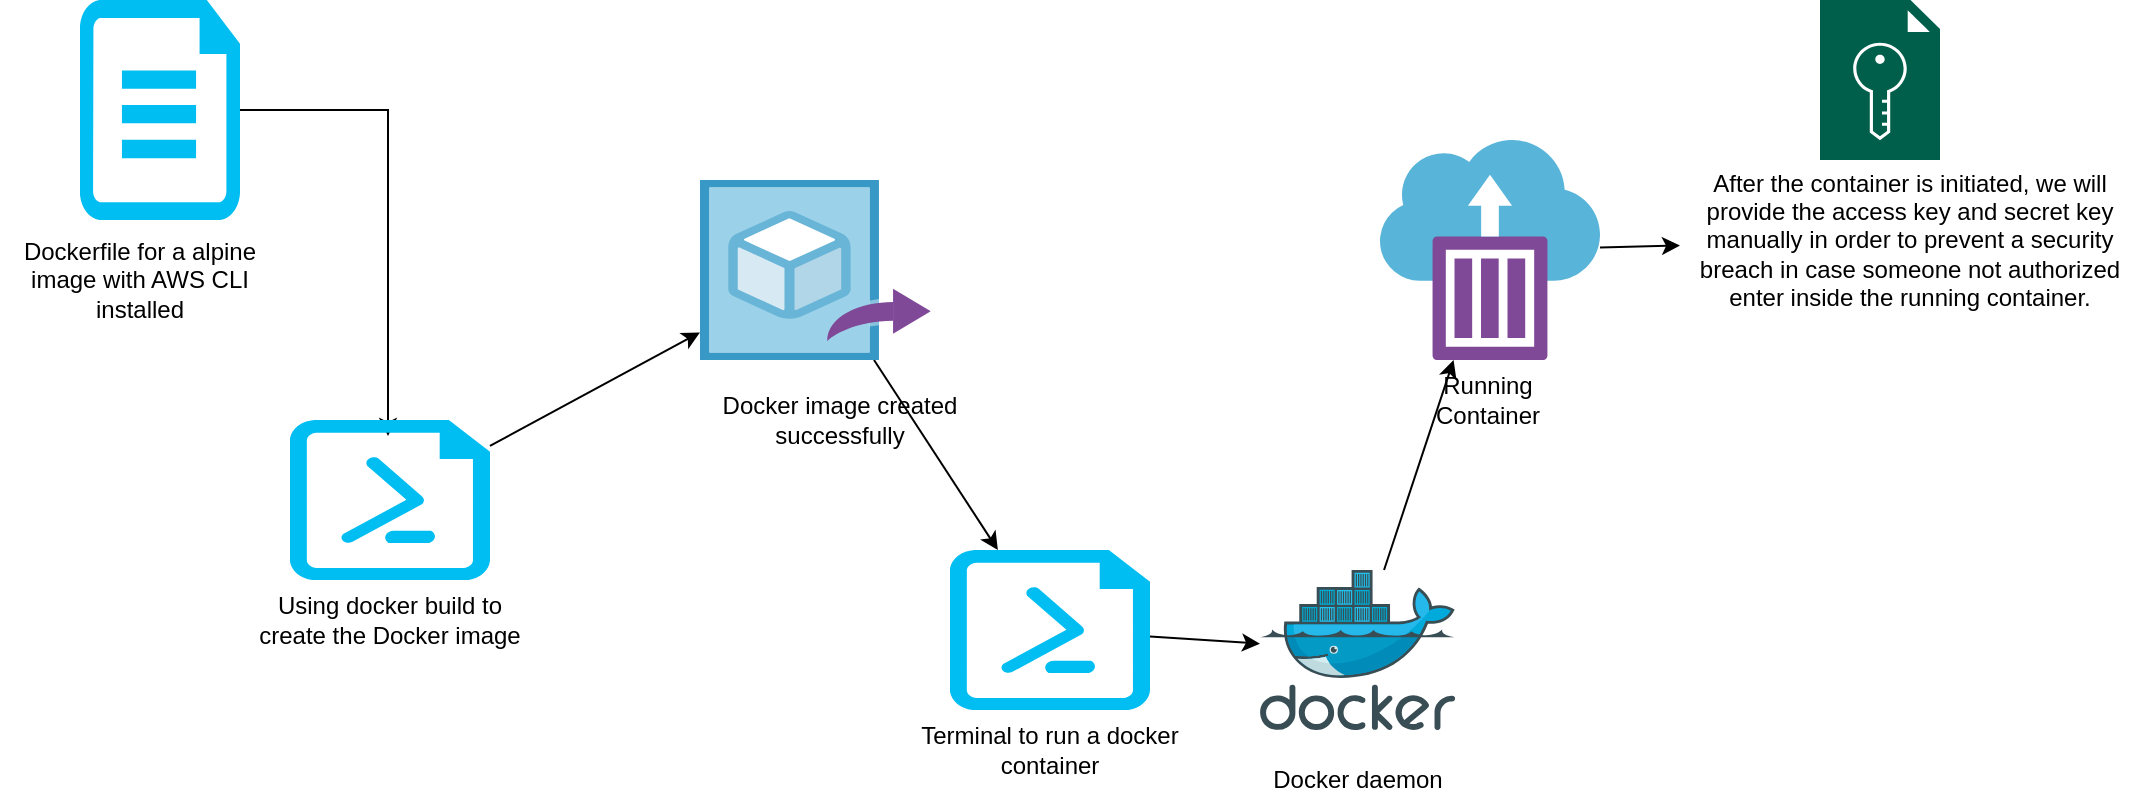<mxfile version="13.7.9" type="device"><diagram id="rQj3OmMO4bvTWivXOjn4" name="Página-1"><mxGraphModel dx="852" dy="504" grid="1" gridSize="10" guides="1" tooltips="1" connect="1" arrows="1" fold="1" page="1" pageScale="1" pageWidth="827" pageHeight="1169" math="0" shadow="0"><root><mxCell id="0"/><mxCell id="1" parent="0"/><mxCell id="i9gf2c_S--lEGOqxrKyI-15" style="edgeStyle=orthogonalEdgeStyle;rounded=0;orthogonalLoop=1;jettySize=auto;html=1;entryX=0.49;entryY=0.1;entryDx=0;entryDy=0;entryPerimeter=0;" edge="1" parent="1" source="i9gf2c_S--lEGOqxrKyI-1" target="i9gf2c_S--lEGOqxrKyI-2"><mxGeometry relative="1" as="geometry"/></mxCell><mxCell id="i9gf2c_S--lEGOqxrKyI-1" value="" style="verticalLabelPosition=bottom;html=1;verticalAlign=top;align=center;strokeColor=none;fillColor=#00BEF2;shape=mxgraph.azure.cloud_services_configuration_file;pointerEvents=1;" vertex="1" parent="1"><mxGeometry x="40" y="20" width="80" height="110" as="geometry"/></mxCell><mxCell id="i9gf2c_S--lEGOqxrKyI-16" style="rounded=0;orthogonalLoop=1;jettySize=auto;html=1;" edge="1" parent="1" source="i9gf2c_S--lEGOqxrKyI-2" target="i9gf2c_S--lEGOqxrKyI-5"><mxGeometry relative="1" as="geometry"/></mxCell><mxCell id="i9gf2c_S--lEGOqxrKyI-2" value="" style="verticalLabelPosition=bottom;html=1;verticalAlign=top;align=center;strokeColor=none;fillColor=#00BEF2;shape=mxgraph.azure.powershell_file;pointerEvents=1;" vertex="1" parent="1"><mxGeometry x="145" y="230" width="100" height="80" as="geometry"/></mxCell><mxCell id="i9gf2c_S--lEGOqxrKyI-19" style="edgeStyle=none;rounded=0;orthogonalLoop=1;jettySize=auto;html=1;" edge="1" parent="1" source="i9gf2c_S--lEGOqxrKyI-3" target="i9gf2c_S--lEGOqxrKyI-6"><mxGeometry relative="1" as="geometry"/></mxCell><mxCell id="i9gf2c_S--lEGOqxrKyI-3" value="" style="aspect=fixed;html=1;points=[];align=center;image;fontSize=12;image=img/lib/mscae/Docker.svg;" vertex="1" parent="1"><mxGeometry x="630" y="305" width="97.56" height="80" as="geometry"/></mxCell><mxCell id="i9gf2c_S--lEGOqxrKyI-4" value="" style="pointerEvents=1;shadow=0;dashed=0;html=1;strokeColor=none;fillColor=#005F4B;labelPosition=center;verticalLabelPosition=bottom;verticalAlign=top;align=center;outlineConnect=0;shape=mxgraph.veeam2.license_file;" vertex="1" parent="1"><mxGeometry x="910" y="20" width="60" height="80" as="geometry"/></mxCell><mxCell id="i9gf2c_S--lEGOqxrKyI-17" style="edgeStyle=none;rounded=0;orthogonalLoop=1;jettySize=auto;html=1;" edge="1" parent="1" source="i9gf2c_S--lEGOqxrKyI-5" target="i9gf2c_S--lEGOqxrKyI-10"><mxGeometry relative="1" as="geometry"/></mxCell><mxCell id="i9gf2c_S--lEGOqxrKyI-5" value="" style="aspect=fixed;html=1;points=[];align=center;image;fontSize=12;image=img/lib/mscae/Image_Definitions.svg;" vertex="1" parent="1"><mxGeometry x="350" y="110" width="115.38" height="90" as="geometry"/></mxCell><mxCell id="i9gf2c_S--lEGOqxrKyI-20" style="edgeStyle=none;rounded=0;orthogonalLoop=1;jettySize=auto;html=1;" edge="1" parent="1" source="i9gf2c_S--lEGOqxrKyI-6" target="i9gf2c_S--lEGOqxrKyI-14"><mxGeometry relative="1" as="geometry"/></mxCell><mxCell id="i9gf2c_S--lEGOqxrKyI-6" value="" style="aspect=fixed;html=1;points=[];align=center;image;fontSize=12;image=img/lib/mscae/Container_Instances.svg;" vertex="1" parent="1"><mxGeometry x="690" y="90" width="110" height="110" as="geometry"/></mxCell><mxCell id="i9gf2c_S--lEGOqxrKyI-7" value="Dockerfile for a alpine image with AWS CLI installed" style="text;html=1;strokeColor=none;fillColor=none;align=center;verticalAlign=middle;whiteSpace=wrap;rounded=0;" vertex="1" parent="1"><mxGeometry y="150" width="140" height="20" as="geometry"/></mxCell><mxCell id="i9gf2c_S--lEGOqxrKyI-8" value="Docker image created successfully" style="text;html=1;strokeColor=none;fillColor=none;align=center;verticalAlign=middle;whiteSpace=wrap;rounded=0;" vertex="1" parent="1"><mxGeometry x="350" y="220" width="140" height="20" as="geometry"/></mxCell><mxCell id="i9gf2c_S--lEGOqxrKyI-9" value="Using docker build to create the Docker image" style="text;html=1;strokeColor=none;fillColor=none;align=center;verticalAlign=middle;whiteSpace=wrap;rounded=0;" vertex="1" parent="1"><mxGeometry x="120" y="320" width="150" height="20" as="geometry"/></mxCell><mxCell id="i9gf2c_S--lEGOqxrKyI-18" style="edgeStyle=none;rounded=0;orthogonalLoop=1;jettySize=auto;html=1;" edge="1" parent="1" source="i9gf2c_S--lEGOqxrKyI-10" target="i9gf2c_S--lEGOqxrKyI-3"><mxGeometry relative="1" as="geometry"/></mxCell><mxCell id="i9gf2c_S--lEGOqxrKyI-10" value="" style="verticalLabelPosition=bottom;html=1;verticalAlign=top;align=center;strokeColor=none;fillColor=#00BEF2;shape=mxgraph.azure.powershell_file;pointerEvents=1;" vertex="1" parent="1"><mxGeometry x="475" y="295" width="100" height="80" as="geometry"/></mxCell><mxCell id="i9gf2c_S--lEGOqxrKyI-11" value="Terminal to run a docker container" style="text;html=1;strokeColor=none;fillColor=none;align=center;verticalAlign=middle;whiteSpace=wrap;rounded=0;" vertex="1" parent="1"><mxGeometry x="450" y="385" width="150" height="20" as="geometry"/></mxCell><mxCell id="i9gf2c_S--lEGOqxrKyI-12" value="Docker daemon" style="text;html=1;strokeColor=none;fillColor=none;align=center;verticalAlign=middle;whiteSpace=wrap;rounded=0;" vertex="1" parent="1"><mxGeometry x="633.78" y="400" width="90" height="20" as="geometry"/></mxCell><mxCell id="i9gf2c_S--lEGOqxrKyI-13" value="Running Container" style="text;html=1;strokeColor=none;fillColor=none;align=center;verticalAlign=middle;whiteSpace=wrap;rounded=0;" vertex="1" parent="1"><mxGeometry x="724" y="210" width="40" height="20" as="geometry"/></mxCell><mxCell id="i9gf2c_S--lEGOqxrKyI-14" value="After the container is initiated, we will provide the access key and secret key manually in order to prevent a security breach in case someone not authorized enter inside the running container." style="text;html=1;strokeColor=none;fillColor=none;align=center;verticalAlign=middle;whiteSpace=wrap;rounded=0;" vertex="1" parent="1"><mxGeometry x="840" y="110" width="230" height="60" as="geometry"/></mxCell></root></mxGraphModel></diagram></mxfile>